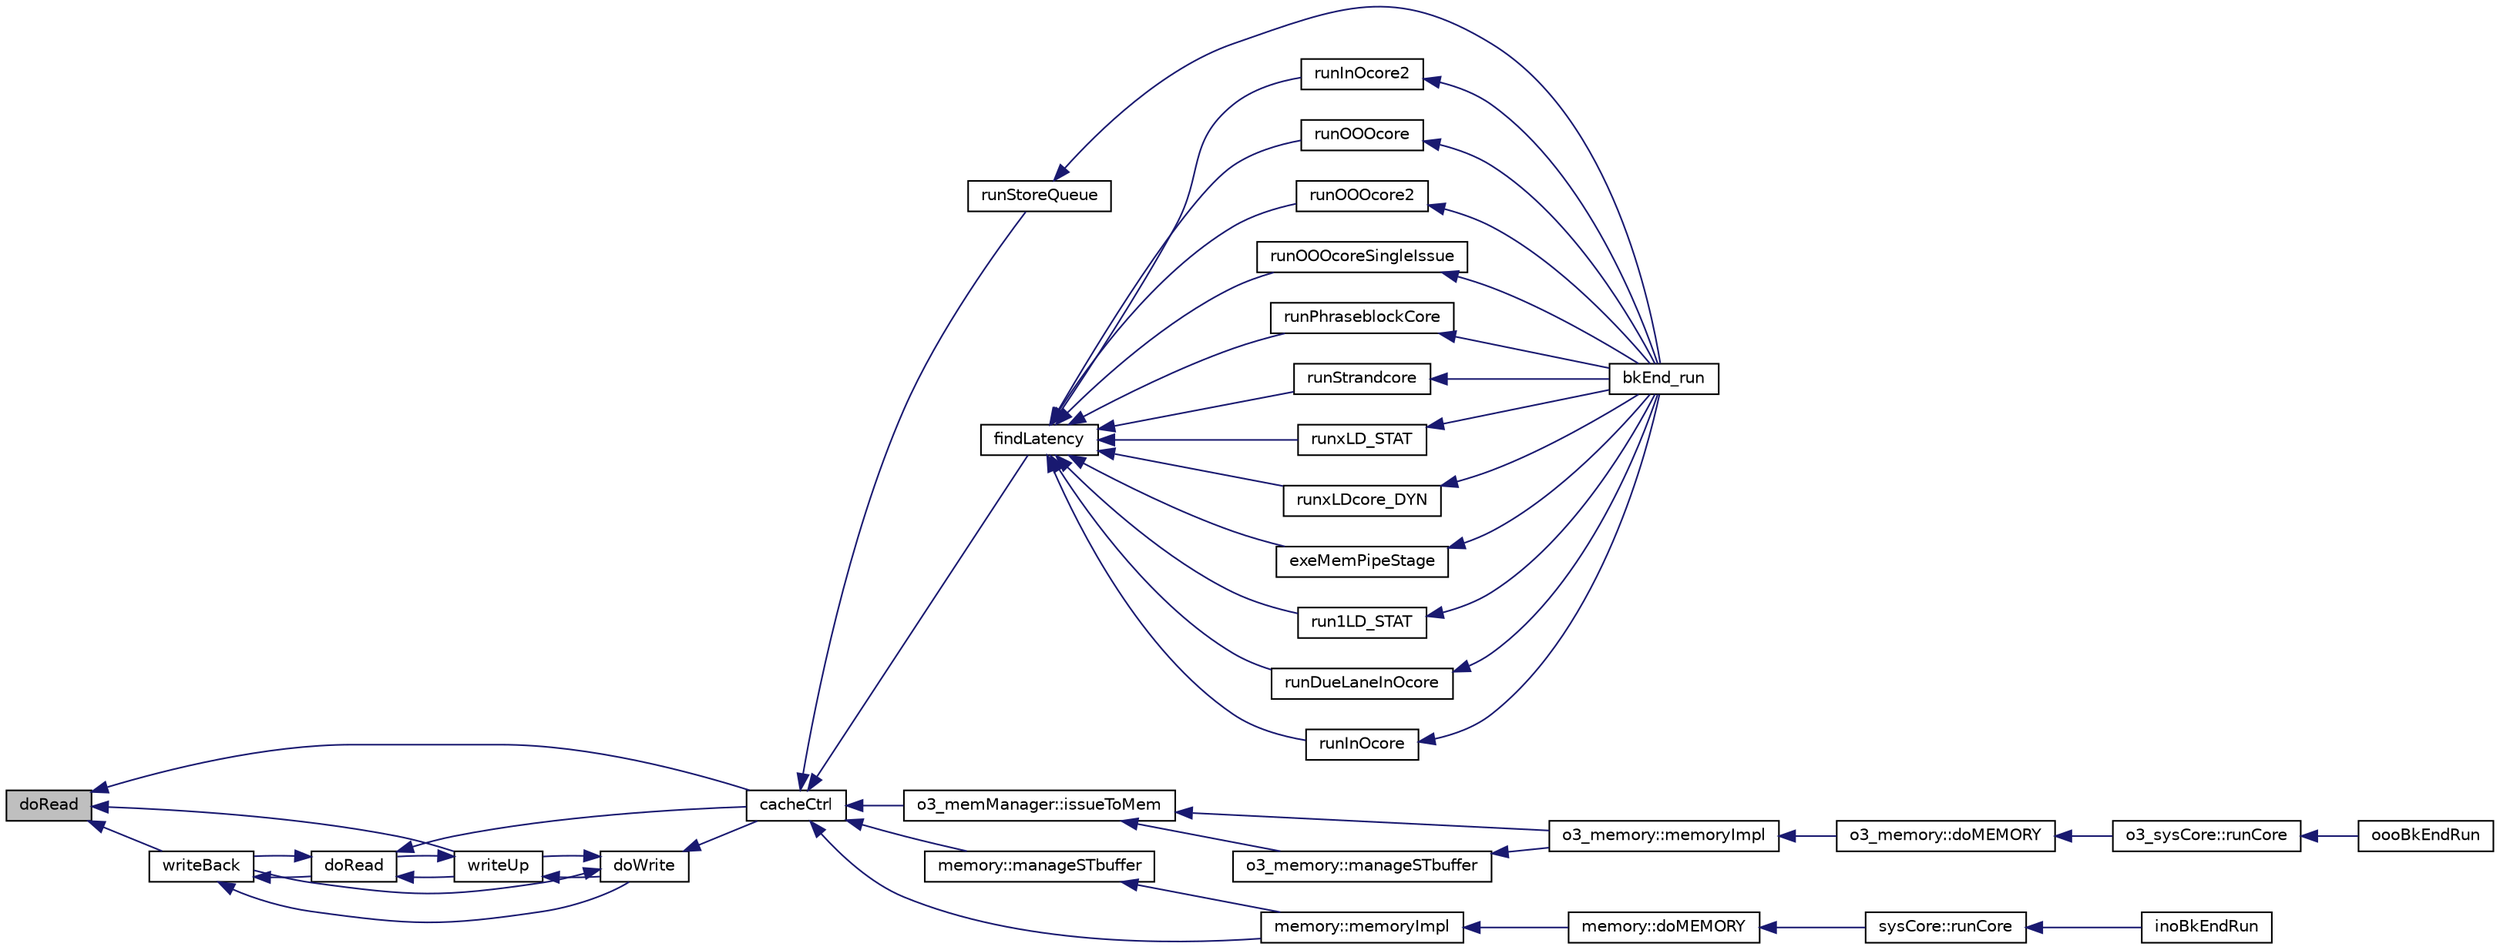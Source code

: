 digraph G
{
  edge [fontname="Helvetica",fontsize="10",labelfontname="Helvetica",labelfontsize="10"];
  node [fontname="Helvetica",fontsize="10",shape=record];
  rankdir=LR;
  Node1 [label="doRead",height=0.2,width=0.4,color="black", fillcolor="grey75", style="filled" fontcolor="black"];
  Node1 -> Node2 [dir=back,color="midnightblue",fontsize="10",style="solid",fontname="Helvetica"];
  Node2 [label="cacheCtrl",height=0.2,width=0.4,color="black", fillcolor="white", style="filled",URL="$cacheCtrl_8h.html#a647b95d4a9cb0f09d95d2adfaf25e1d7"];
  Node2 -> Node3 [dir=back,color="midnightblue",fontsize="10",style="solid",fontname="Helvetica"];
  Node3 [label="findLatency",height=0.2,width=0.4,color="black", fillcolor="white", style="filled",URL="$bkEnd_8cpp.html#a425e040d7cdd063c48e543f19d61d29e"];
  Node3 -> Node4 [dir=back,color="midnightblue",fontsize="10",style="solid",fontname="Helvetica"];
  Node4 [label="exeMemPipeStage",height=0.2,width=0.4,color="black", fillcolor="white", style="filled",URL="$bkEnd_8cpp.html#a184a478d12000544a380c7aa50a9894d"];
  Node4 -> Node5 [dir=back,color="midnightblue",fontsize="10",style="solid",fontname="Helvetica"];
  Node5 [label="bkEnd_run",height=0.2,width=0.4,color="black", fillcolor="white", style="filled",URL="$bkEnd_8h.html#a0de885ce07273f37e162ecb0e63ec95d"];
  Node3 -> Node6 [dir=back,color="midnightblue",fontsize="10",style="solid",fontname="Helvetica"];
  Node6 [label="run1LD_STAT",height=0.2,width=0.4,color="black", fillcolor="white", style="filled",URL="$bkEnd_8cpp.html#a97c39e40275c8b88452f484247c641e6"];
  Node6 -> Node5 [dir=back,color="midnightblue",fontsize="10",style="solid",fontname="Helvetica"];
  Node3 -> Node7 [dir=back,color="midnightblue",fontsize="10",style="solid",fontname="Helvetica"];
  Node7 [label="runDueLaneInOcore",height=0.2,width=0.4,color="black", fillcolor="white", style="filled",URL="$bkEnd_8cpp.html#ace2244168da67b24c25de5eeb8e324e7"];
  Node7 -> Node5 [dir=back,color="midnightblue",fontsize="10",style="solid",fontname="Helvetica"];
  Node3 -> Node8 [dir=back,color="midnightblue",fontsize="10",style="solid",fontname="Helvetica"];
  Node8 [label="runInOcore",height=0.2,width=0.4,color="black", fillcolor="white", style="filled",URL="$bkEnd_8cpp.html#a08f23b53db9ac916db6ee3b82c8a80a9"];
  Node8 -> Node5 [dir=back,color="midnightblue",fontsize="10",style="solid",fontname="Helvetica"];
  Node3 -> Node9 [dir=back,color="midnightblue",fontsize="10",style="solid",fontname="Helvetica"];
  Node9 [label="runInOcore2",height=0.2,width=0.4,color="black", fillcolor="white", style="filled",URL="$bkEnd_8cpp.html#ac12de6e25fc3f32a278fbc174b77bcf8"];
  Node9 -> Node5 [dir=back,color="midnightblue",fontsize="10",style="solid",fontname="Helvetica"];
  Node3 -> Node10 [dir=back,color="midnightblue",fontsize="10",style="solid",fontname="Helvetica"];
  Node10 [label="runOOOcore",height=0.2,width=0.4,color="black", fillcolor="white", style="filled",URL="$bkEnd_8cpp.html#a0048e706dd30cad67418041c870d1850"];
  Node10 -> Node5 [dir=back,color="midnightblue",fontsize="10",style="solid",fontname="Helvetica"];
  Node3 -> Node11 [dir=back,color="midnightblue",fontsize="10",style="solid",fontname="Helvetica"];
  Node11 [label="runOOOcore2",height=0.2,width=0.4,color="black", fillcolor="white", style="filled",URL="$bkEnd_8cpp.html#a1e86a57f718ccc5c785cb2f69e4eb150"];
  Node11 -> Node5 [dir=back,color="midnightblue",fontsize="10",style="solid",fontname="Helvetica"];
  Node3 -> Node12 [dir=back,color="midnightblue",fontsize="10",style="solid",fontname="Helvetica"];
  Node12 [label="runOOOcoreSingleIssue",height=0.2,width=0.4,color="black", fillcolor="white", style="filled",URL="$bkEnd_8cpp.html#a10447d26aeb9ab403590f64c71683174"];
  Node12 -> Node5 [dir=back,color="midnightblue",fontsize="10",style="solid",fontname="Helvetica"];
  Node3 -> Node13 [dir=back,color="midnightblue",fontsize="10",style="solid",fontname="Helvetica"];
  Node13 [label="runPhraseblockCore",height=0.2,width=0.4,color="black", fillcolor="white", style="filled",URL="$bkEnd_8cpp.html#a6ce7251cbd93290a7c6774649b96b166"];
  Node13 -> Node5 [dir=back,color="midnightblue",fontsize="10",style="solid",fontname="Helvetica"];
  Node3 -> Node14 [dir=back,color="midnightblue",fontsize="10",style="solid",fontname="Helvetica"];
  Node14 [label="runStrandcore",height=0.2,width=0.4,color="black", fillcolor="white", style="filled",URL="$bkEnd_8cpp.html#a72051851d4c12247aaab4ed481b9c2d1"];
  Node14 -> Node5 [dir=back,color="midnightblue",fontsize="10",style="solid",fontname="Helvetica"];
  Node3 -> Node15 [dir=back,color="midnightblue",fontsize="10",style="solid",fontname="Helvetica"];
  Node15 [label="runxLD_STAT",height=0.2,width=0.4,color="black", fillcolor="white", style="filled",URL="$bkEnd_8cpp.html#a63d6bd6a56d403ccb003d08d98681a3b"];
  Node15 -> Node5 [dir=back,color="midnightblue",fontsize="10",style="solid",fontname="Helvetica"];
  Node3 -> Node16 [dir=back,color="midnightblue",fontsize="10",style="solid",fontname="Helvetica"];
  Node16 [label="runxLDcore_DYN",height=0.2,width=0.4,color="black", fillcolor="white", style="filled",URL="$bkEnd_8cpp.html#a00dd14f5dbcba28599ade0a3d5c47091"];
  Node16 -> Node5 [dir=back,color="midnightblue",fontsize="10",style="solid",fontname="Helvetica"];
  Node2 -> Node17 [dir=back,color="midnightblue",fontsize="10",style="solid",fontname="Helvetica"];
  Node17 [label="o3_memManager::issueToMem",height=0.2,width=0.4,color="black", fillcolor="white", style="filled",URL="$classo3__memManager.html#a9e44a6173a6b099fa6e7644960aac5cf"];
  Node17 -> Node18 [dir=back,color="midnightblue",fontsize="10",style="solid",fontname="Helvetica"];
  Node18 [label="o3_memory::manageSTbuffer",height=0.2,width=0.4,color="black", fillcolor="white", style="filled",URL="$classo3__memory.html#a91a7367c72346b355709afddef9296bf"];
  Node18 -> Node19 [dir=back,color="midnightblue",fontsize="10",style="solid",fontname="Helvetica"];
  Node19 [label="o3_memory::memoryImpl",height=0.2,width=0.4,color="black", fillcolor="white", style="filled",URL="$classo3__memory.html#ad44b31e95afd6e63f85401be8e58318d"];
  Node19 -> Node20 [dir=back,color="midnightblue",fontsize="10",style="solid",fontname="Helvetica"];
  Node20 [label="o3_memory::doMEMORY",height=0.2,width=0.4,color="black", fillcolor="white", style="filled",URL="$classo3__memory.html#a14fb30065edbb1758d0e4c9ac3f92433"];
  Node20 -> Node21 [dir=back,color="midnightblue",fontsize="10",style="solid",fontname="Helvetica"];
  Node21 [label="o3_sysCore::runCore",height=0.2,width=0.4,color="black", fillcolor="white", style="filled",URL="$classo3__sysCore.html#ab97edaa7f8ea74d7315b71d7d03a736c"];
  Node21 -> Node22 [dir=back,color="midnightblue",fontsize="10",style="solid",fontname="Helvetica"];
  Node22 [label="oooBkEndRun",height=0.2,width=0.4,color="black", fillcolor="white", style="filled",URL="$oooBkEnd_8h.html#aaa2cf7fe88073cf54894d48f17271d93"];
  Node17 -> Node19 [dir=back,color="midnightblue",fontsize="10",style="solid",fontname="Helvetica"];
  Node2 -> Node23 [dir=back,color="midnightblue",fontsize="10",style="solid",fontname="Helvetica"];
  Node23 [label="memory::manageSTbuffer",height=0.2,width=0.4,color="black", fillcolor="white", style="filled",URL="$classmemory.html#a43b452151bf034cd654a711b21078097"];
  Node23 -> Node24 [dir=back,color="midnightblue",fontsize="10",style="solid",fontname="Helvetica"];
  Node24 [label="memory::memoryImpl",height=0.2,width=0.4,color="black", fillcolor="white", style="filled",URL="$classmemory.html#a3c2b4025c057acb762cc6630f324d3dc"];
  Node24 -> Node25 [dir=back,color="midnightblue",fontsize="10",style="solid",fontname="Helvetica"];
  Node25 [label="memory::doMEMORY",height=0.2,width=0.4,color="black", fillcolor="white", style="filled",URL="$classmemory.html#ae667b5ac087faff10a52913146d6b627"];
  Node25 -> Node26 [dir=back,color="midnightblue",fontsize="10",style="solid",fontname="Helvetica"];
  Node26 [label="sysCore::runCore",height=0.2,width=0.4,color="black", fillcolor="white", style="filled",URL="$classsysCore.html#a329e1539dcc7da668fb0d6237368922f"];
  Node26 -> Node27 [dir=back,color="midnightblue",fontsize="10",style="solid",fontname="Helvetica"];
  Node27 [label="inoBkEndRun",height=0.2,width=0.4,color="black", fillcolor="white", style="filled",URL="$inoBkEnd_8h.html#a7f7897adf2514facd31db95c4b90314d"];
  Node2 -> Node24 [dir=back,color="midnightblue",fontsize="10",style="solid",fontname="Helvetica"];
  Node2 -> Node28 [dir=back,color="midnightblue",fontsize="10",style="solid",fontname="Helvetica"];
  Node28 [label="runStoreQueue",height=0.2,width=0.4,color="black", fillcolor="white", style="filled",URL="$bkEnd_8cpp.html#aeb3bb6faa3048d5856d06e6205cc3248"];
  Node28 -> Node5 [dir=back,color="midnightblue",fontsize="10",style="solid",fontname="Helvetica"];
  Node1 -> Node29 [dir=back,color="midnightblue",fontsize="10",style="solid",fontname="Helvetica"];
  Node29 [label="writeBack",height=0.2,width=0.4,color="black", fillcolor="white", style="filled",URL="$cacheCtrl_8h.html#a3c95fb18f45bc2704ececadb8e7a3200"];
  Node29 -> Node30 [dir=back,color="midnightblue",fontsize="10",style="solid",fontname="Helvetica"];
  Node30 [label="doRead",height=0.2,width=0.4,color="black", fillcolor="white", style="filled",URL="$cacheCtrl_8h.html#aca22aa31c1e2231d94dea96de677955a"];
  Node30 -> Node2 [dir=back,color="midnightblue",fontsize="10",style="solid",fontname="Helvetica"];
  Node30 -> Node29 [dir=back,color="midnightblue",fontsize="10",style="solid",fontname="Helvetica"];
  Node30 -> Node31 [dir=back,color="midnightblue",fontsize="10",style="solid",fontname="Helvetica"];
  Node31 [label="writeUp",height=0.2,width=0.4,color="black", fillcolor="white", style="filled",URL="$cacheCtrl_8cpp.html#a2b7fac6feef0a70c72a45d493088b270"];
  Node31 -> Node30 [dir=back,color="midnightblue",fontsize="10",style="solid",fontname="Helvetica"];
  Node31 -> Node32 [dir=back,color="midnightblue",fontsize="10",style="solid",fontname="Helvetica"];
  Node32 [label="doWrite",height=0.2,width=0.4,color="black", fillcolor="white", style="filled",URL="$cacheCtrl_8h.html#a940d1bcbe86e71d64bd1eede69d55324"];
  Node32 -> Node2 [dir=back,color="midnightblue",fontsize="10",style="solid",fontname="Helvetica"];
  Node32 -> Node29 [dir=back,color="midnightblue",fontsize="10",style="solid",fontname="Helvetica"];
  Node32 -> Node31 [dir=back,color="midnightblue",fontsize="10",style="solid",fontname="Helvetica"];
  Node29 -> Node32 [dir=back,color="midnightblue",fontsize="10",style="solid",fontname="Helvetica"];
  Node1 -> Node31 [dir=back,color="midnightblue",fontsize="10",style="solid",fontname="Helvetica"];
}
